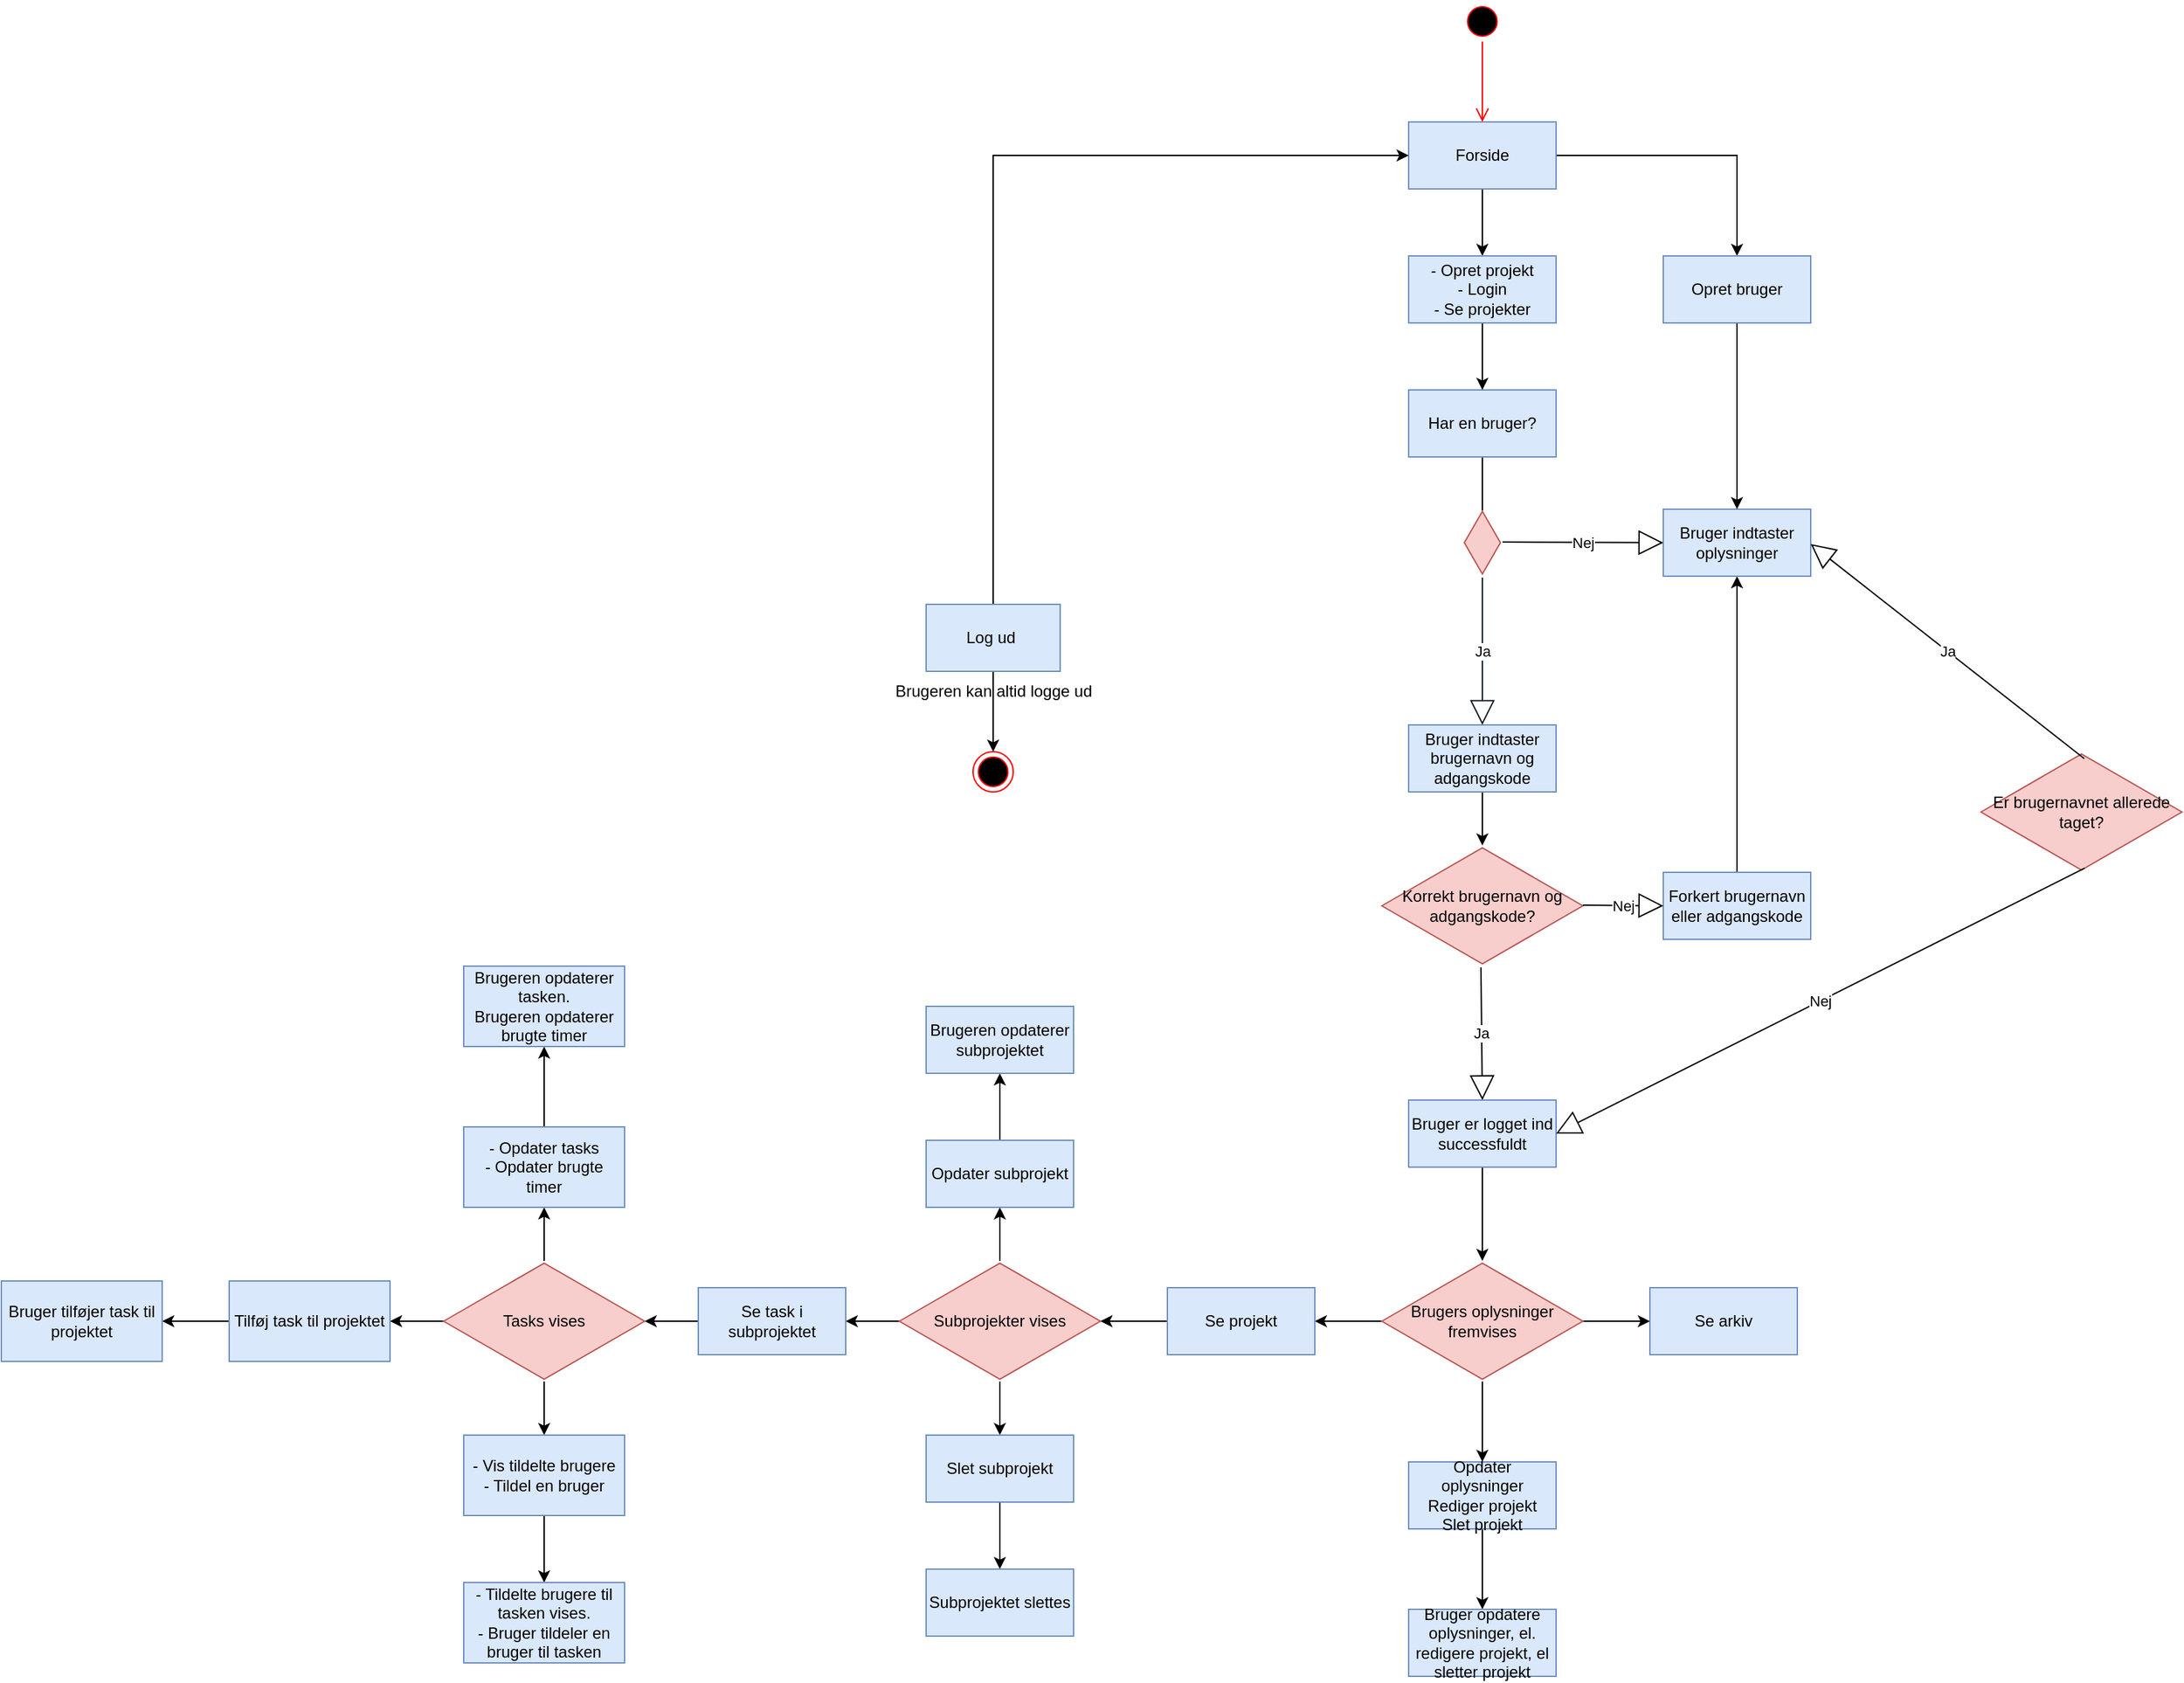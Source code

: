 <mxfile version="24.4.6" type="github">
  <diagram name="Page-1" id="BIBi98vKyc31B9fN39kg">
    <mxGraphModel dx="2190" dy="2083" grid="1" gridSize="10" guides="1" tooltips="1" connect="1" arrows="1" fold="1" page="1" pageScale="1" pageWidth="827" pageHeight="1169" math="0" shadow="0">
      <root>
        <mxCell id="0" />
        <mxCell id="1" parent="0" />
        <mxCell id="HaPU3EN4g4eDBjvCJEjl-16" style="edgeStyle=orthogonalEdgeStyle;rounded=0;orthogonalLoop=1;jettySize=auto;html=1;exitX=0.5;exitY=1;exitDx=0;exitDy=0;endArrow=none;endFill=0;" edge="1" parent="1" source="HaPU3EN4g4eDBjvCJEjl-1">
          <mxGeometry relative="1" as="geometry">
            <mxPoint x="305" y="40" as="targetPoint" />
          </mxGeometry>
        </mxCell>
        <mxCell id="HaPU3EN4g4eDBjvCJEjl-1" value="Har en bruger?" style="html=1;whiteSpace=wrap;fillColor=#dae8fc;strokeColor=#6c8ebf;" vertex="1" parent="1">
          <mxGeometry x="250" y="-50" width="110" height="50" as="geometry" />
        </mxCell>
        <mxCell id="HaPU3EN4g4eDBjvCJEjl-18" value="" style="edgeStyle=orthogonalEdgeStyle;rounded=0;orthogonalLoop=1;jettySize=auto;html=1;" edge="1" parent="1" source="HaPU3EN4g4eDBjvCJEjl-6" target="HaPU3EN4g4eDBjvCJEjl-17">
          <mxGeometry relative="1" as="geometry" />
        </mxCell>
        <mxCell id="HaPU3EN4g4eDBjvCJEjl-6" value="Bruger indtaster brugernavn og adgangskode" style="html=1;whiteSpace=wrap;fillColor=#dae8fc;strokeColor=#6c8ebf;" vertex="1" parent="1">
          <mxGeometry x="250" y="200" width="110" height="50" as="geometry" />
        </mxCell>
        <mxCell id="HaPU3EN4g4eDBjvCJEjl-22" style="edgeStyle=orthogonalEdgeStyle;rounded=0;orthogonalLoop=1;jettySize=auto;html=1;exitX=0.5;exitY=0;exitDx=0;exitDy=0;entryX=0.5;entryY=1;entryDx=0;entryDy=0;" edge="1" parent="1" source="HaPU3EN4g4eDBjvCJEjl-8" target="HaPU3EN4g4eDBjvCJEjl-12">
          <mxGeometry relative="1" as="geometry" />
        </mxCell>
        <mxCell id="HaPU3EN4g4eDBjvCJEjl-8" value="Forkert brugernavn eller adgangskode" style="html=1;whiteSpace=wrap;fillColor=#dae8fc;strokeColor=#6c8ebf;" vertex="1" parent="1">
          <mxGeometry x="440" y="310" width="110" height="50" as="geometry" />
        </mxCell>
        <mxCell id="HaPU3EN4g4eDBjvCJEjl-11" value="Nej" style="endArrow=block;endSize=16;endFill=0;html=1;rounded=0;entryX=0;entryY=0.5;entryDx=0;entryDy=0;" edge="1" parent="1" target="HaPU3EN4g4eDBjvCJEjl-12">
          <mxGeometry width="160" relative="1" as="geometry">
            <mxPoint x="320" y="63.5" as="sourcePoint" />
            <mxPoint x="430" y="64" as="targetPoint" />
          </mxGeometry>
        </mxCell>
        <mxCell id="HaPU3EN4g4eDBjvCJEjl-12" value="Bruger indtaster oplysninger" style="html=1;whiteSpace=wrap;fillColor=#dae8fc;strokeColor=#6c8ebf;" vertex="1" parent="1">
          <mxGeometry x="440" y="39" width="110" height="50" as="geometry" />
        </mxCell>
        <mxCell id="HaPU3EN4g4eDBjvCJEjl-13" value="Ja" style="endArrow=block;endSize=16;endFill=0;html=1;rounded=0;entryX=0.5;entryY=0;entryDx=0;entryDy=0;fillColor=#dae8fc;strokeColor=#141B24;" edge="1" parent="1" target="HaPU3EN4g4eDBjvCJEjl-6">
          <mxGeometry width="160" relative="1" as="geometry">
            <mxPoint x="305" y="90" as="sourcePoint" />
            <mxPoint x="304.5" y="181" as="targetPoint" />
          </mxGeometry>
        </mxCell>
        <mxCell id="HaPU3EN4g4eDBjvCJEjl-14" value="" style="html=1;whiteSpace=wrap;aspect=fixed;shape=isoRectangle;rotation=90;fillColor=#f8cecc;strokeColor=#b85450;" vertex="1" parent="1">
          <mxGeometry x="281.67" y="50" width="46.67" height="28" as="geometry" />
        </mxCell>
        <mxCell id="HaPU3EN4g4eDBjvCJEjl-17" value="Korrekt brugernavn og adgangskode?" style="html=1;whiteSpace=wrap;aspect=fixed;shape=isoRectangle;fillColor=#f8cecc;strokeColor=#b85450;" vertex="1" parent="1">
          <mxGeometry x="230" y="290" width="150" height="90" as="geometry" />
        </mxCell>
        <mxCell id="HaPU3EN4g4eDBjvCJEjl-20" value="Nej" style="endArrow=block;endSize=16;endFill=0;html=1;rounded=0;entryX=0;entryY=0.5;entryDx=0;entryDy=0;" edge="1" parent="1" target="HaPU3EN4g4eDBjvCJEjl-8">
          <mxGeometry width="160" relative="1" as="geometry">
            <mxPoint x="380" y="334.5" as="sourcePoint" />
            <mxPoint x="450" y="335" as="targetPoint" />
          </mxGeometry>
        </mxCell>
        <mxCell id="HaPU3EN4g4eDBjvCJEjl-26" value="" style="edgeStyle=orthogonalEdgeStyle;rounded=0;orthogonalLoop=1;jettySize=auto;html=1;" edge="1" parent="1" source="HaPU3EN4g4eDBjvCJEjl-23">
          <mxGeometry relative="1" as="geometry">
            <mxPoint x="305" y="600" as="targetPoint" />
          </mxGeometry>
        </mxCell>
        <mxCell id="HaPU3EN4g4eDBjvCJEjl-23" value="Bruger er logget ind successfuldt" style="html=1;whiteSpace=wrap;fillColor=#dae8fc;strokeColor=#6c8ebf;" vertex="1" parent="1">
          <mxGeometry x="250" y="480" width="110" height="50" as="geometry" />
        </mxCell>
        <mxCell id="HaPU3EN4g4eDBjvCJEjl-24" value="Ja" style="endArrow=block;endSize=16;endFill=0;html=1;rounded=0;exitX=0.493;exitY=1.011;exitDx=0;exitDy=0;exitPerimeter=0;entryX=0.5;entryY=0;entryDx=0;entryDy=0;" edge="1" parent="1" source="HaPU3EN4g4eDBjvCJEjl-17" target="HaPU3EN4g4eDBjvCJEjl-23">
          <mxGeometry width="160" relative="1" as="geometry">
            <mxPoint x="300" y="520" as="sourcePoint" />
            <mxPoint x="370" y="460" as="targetPoint" />
          </mxGeometry>
        </mxCell>
        <mxCell id="HaPU3EN4g4eDBjvCJEjl-31" value="" style="edgeStyle=orthogonalEdgeStyle;rounded=0;orthogonalLoop=1;jettySize=auto;html=1;" edge="1" parent="1" source="HaPU3EN4g4eDBjvCJEjl-29" target="HaPU3EN4g4eDBjvCJEjl-30">
          <mxGeometry relative="1" as="geometry" />
        </mxCell>
        <mxCell id="HaPU3EN4g4eDBjvCJEjl-35" style="edgeStyle=orthogonalEdgeStyle;rounded=0;orthogonalLoop=1;jettySize=auto;html=1;exitX=1;exitY=0.5;exitDx=0;exitDy=0;entryX=0.5;entryY=0;entryDx=0;entryDy=0;" edge="1" parent="1" source="HaPU3EN4g4eDBjvCJEjl-29" target="HaPU3EN4g4eDBjvCJEjl-34">
          <mxGeometry relative="1" as="geometry" />
        </mxCell>
        <mxCell id="HaPU3EN4g4eDBjvCJEjl-29" value="Forside" style="html=1;whiteSpace=wrap;fillColor=#dae8fc;strokeColor=#6c8ebf;" vertex="1" parent="1">
          <mxGeometry x="250" y="-250" width="110" height="50" as="geometry" />
        </mxCell>
        <mxCell id="HaPU3EN4g4eDBjvCJEjl-32" value="" style="edgeStyle=orthogonalEdgeStyle;rounded=0;orthogonalLoop=1;jettySize=auto;html=1;" edge="1" parent="1" source="HaPU3EN4g4eDBjvCJEjl-30" target="HaPU3EN4g4eDBjvCJEjl-1">
          <mxGeometry relative="1" as="geometry" />
        </mxCell>
        <mxCell id="HaPU3EN4g4eDBjvCJEjl-30" value="- Opret projekt&lt;div&gt;- Login&lt;/div&gt;&lt;div&gt;- Se projekter&lt;/div&gt;" style="html=1;whiteSpace=wrap;fillColor=#dae8fc;strokeColor=#6c8ebf;" vertex="1" parent="1">
          <mxGeometry x="250" y="-150" width="110" height="50" as="geometry" />
        </mxCell>
        <mxCell id="HaPU3EN4g4eDBjvCJEjl-36" style="edgeStyle=orthogonalEdgeStyle;rounded=0;orthogonalLoop=1;jettySize=auto;html=1;exitX=0.5;exitY=1;exitDx=0;exitDy=0;" edge="1" parent="1" source="HaPU3EN4g4eDBjvCJEjl-34" target="HaPU3EN4g4eDBjvCJEjl-12">
          <mxGeometry relative="1" as="geometry" />
        </mxCell>
        <mxCell id="HaPU3EN4g4eDBjvCJEjl-34" value="Opret bruger" style="html=1;whiteSpace=wrap;fillColor=#dae8fc;strokeColor=#6c8ebf;" vertex="1" parent="1">
          <mxGeometry x="440" y="-150" width="110" height="50" as="geometry" />
        </mxCell>
        <mxCell id="HaPU3EN4g4eDBjvCJEjl-40" value="" style="edgeStyle=orthogonalEdgeStyle;rounded=0;orthogonalLoop=1;jettySize=auto;html=1;" edge="1" parent="1" source="HaPU3EN4g4eDBjvCJEjl-37" target="HaPU3EN4g4eDBjvCJEjl-38">
          <mxGeometry relative="1" as="geometry" />
        </mxCell>
        <mxCell id="HaPU3EN4g4eDBjvCJEjl-44" value="" style="edgeStyle=orthogonalEdgeStyle;rounded=0;orthogonalLoop=1;jettySize=auto;html=1;" edge="1" parent="1" source="HaPU3EN4g4eDBjvCJEjl-37" target="HaPU3EN4g4eDBjvCJEjl-42">
          <mxGeometry relative="1" as="geometry" />
        </mxCell>
        <mxCell id="HaPU3EN4g4eDBjvCJEjl-45" value="" style="edgeStyle=orthogonalEdgeStyle;rounded=0;orthogonalLoop=1;jettySize=auto;html=1;" edge="1" parent="1" source="HaPU3EN4g4eDBjvCJEjl-37" target="HaPU3EN4g4eDBjvCJEjl-43">
          <mxGeometry relative="1" as="geometry" />
        </mxCell>
        <mxCell id="HaPU3EN4g4eDBjvCJEjl-37" value="Brugers oplysninger fremvises" style="html=1;whiteSpace=wrap;aspect=fixed;shape=isoRectangle;fillColor=#f8cecc;strokeColor=#b85450;" vertex="1" parent="1">
          <mxGeometry x="230" y="600" width="150" height="90" as="geometry" />
        </mxCell>
        <mxCell id="HaPU3EN4g4eDBjvCJEjl-41" value="" style="edgeStyle=orthogonalEdgeStyle;rounded=0;orthogonalLoop=1;jettySize=auto;html=1;" edge="1" parent="1" source="HaPU3EN4g4eDBjvCJEjl-38">
          <mxGeometry relative="1" as="geometry">
            <mxPoint x="20" y="645" as="targetPoint" />
          </mxGeometry>
        </mxCell>
        <mxCell id="HaPU3EN4g4eDBjvCJEjl-38" value="Se projekt" style="html=1;whiteSpace=wrap;fillColor=#dae8fc;strokeColor=#6c8ebf;" vertex="1" parent="1">
          <mxGeometry x="70" y="620" width="110" height="50" as="geometry" />
        </mxCell>
        <mxCell id="HaPU3EN4g4eDBjvCJEjl-47" value="" style="edgeStyle=orthogonalEdgeStyle;rounded=0;orthogonalLoop=1;jettySize=auto;html=1;" edge="1" parent="1" source="HaPU3EN4g4eDBjvCJEjl-42" target="HaPU3EN4g4eDBjvCJEjl-46">
          <mxGeometry relative="1" as="geometry" />
        </mxCell>
        <mxCell id="HaPU3EN4g4eDBjvCJEjl-42" value="&lt;div&gt;Opdater oplysninger&lt;/div&gt;&lt;div&gt;Rediger projekt&lt;/div&gt;&lt;div&gt;Slet projekt&lt;/div&gt;" style="html=1;whiteSpace=wrap;fillColor=#dae8fc;strokeColor=#6c8ebf;" vertex="1" parent="1">
          <mxGeometry x="250" y="750" width="110" height="50" as="geometry" />
        </mxCell>
        <mxCell id="HaPU3EN4g4eDBjvCJEjl-43" value="Se arkiv" style="html=1;whiteSpace=wrap;fillColor=#dae8fc;strokeColor=#6c8ebf;" vertex="1" parent="1">
          <mxGeometry x="430" y="620" width="110" height="50" as="geometry" />
        </mxCell>
        <mxCell id="HaPU3EN4g4eDBjvCJEjl-46" value="Bruger opdatere oplysninger, el. redigere projekt, el sletter projekt" style="html=1;whiteSpace=wrap;fillColor=#dae8fc;strokeColor=#6c8ebf;" vertex="1" parent="1">
          <mxGeometry x="250" y="860" width="110" height="50" as="geometry" />
        </mxCell>
        <mxCell id="HaPU3EN4g4eDBjvCJEjl-52" value="" style="edgeStyle=orthogonalEdgeStyle;rounded=0;orthogonalLoop=1;jettySize=auto;html=1;" edge="1" parent="1" source="HaPU3EN4g4eDBjvCJEjl-48" target="HaPU3EN4g4eDBjvCJEjl-49">
          <mxGeometry relative="1" as="geometry" />
        </mxCell>
        <mxCell id="HaPU3EN4g4eDBjvCJEjl-53" value="" style="edgeStyle=orthogonalEdgeStyle;rounded=0;orthogonalLoop=1;jettySize=auto;html=1;" edge="1" parent="1" source="HaPU3EN4g4eDBjvCJEjl-48" target="HaPU3EN4g4eDBjvCJEjl-51">
          <mxGeometry relative="1" as="geometry" />
        </mxCell>
        <mxCell id="HaPU3EN4g4eDBjvCJEjl-54" value="" style="edgeStyle=orthogonalEdgeStyle;rounded=0;orthogonalLoop=1;jettySize=auto;html=1;" edge="1" parent="1" source="HaPU3EN4g4eDBjvCJEjl-48" target="HaPU3EN4g4eDBjvCJEjl-50">
          <mxGeometry relative="1" as="geometry" />
        </mxCell>
        <mxCell id="HaPU3EN4g4eDBjvCJEjl-48" value="Subprojekter vises" style="html=1;whiteSpace=wrap;aspect=fixed;shape=isoRectangle;fillColor=#f8cecc;strokeColor=#b85450;" vertex="1" parent="1">
          <mxGeometry x="-130" y="600" width="150" height="90" as="geometry" />
        </mxCell>
        <mxCell id="HaPU3EN4g4eDBjvCJEjl-58" value="" style="edgeStyle=orthogonalEdgeStyle;rounded=0;orthogonalLoop=1;jettySize=auto;html=1;" edge="1" parent="1" source="HaPU3EN4g4eDBjvCJEjl-49" target="HaPU3EN4g4eDBjvCJEjl-57">
          <mxGeometry relative="1" as="geometry" />
        </mxCell>
        <mxCell id="HaPU3EN4g4eDBjvCJEjl-49" value="Opdater subprojekt" style="html=1;whiteSpace=wrap;fillColor=#dae8fc;strokeColor=#6c8ebf;" vertex="1" parent="1">
          <mxGeometry x="-110" y="510" width="110" height="50" as="geometry" />
        </mxCell>
        <mxCell id="HaPU3EN4g4eDBjvCJEjl-56" value="" style="edgeStyle=orthogonalEdgeStyle;rounded=0;orthogonalLoop=1;jettySize=auto;html=1;" edge="1" parent="1" source="HaPU3EN4g4eDBjvCJEjl-50" target="HaPU3EN4g4eDBjvCJEjl-55">
          <mxGeometry relative="1" as="geometry" />
        </mxCell>
        <mxCell id="HaPU3EN4g4eDBjvCJEjl-50" value="Slet subprojekt" style="html=1;whiteSpace=wrap;fillColor=#dae8fc;strokeColor=#6c8ebf;" vertex="1" parent="1">
          <mxGeometry x="-110" y="730" width="110" height="50" as="geometry" />
        </mxCell>
        <mxCell id="HaPU3EN4g4eDBjvCJEjl-63" value="" style="edgeStyle=orthogonalEdgeStyle;rounded=0;orthogonalLoop=1;jettySize=auto;html=1;" edge="1" parent="1" source="HaPU3EN4g4eDBjvCJEjl-51" target="HaPU3EN4g4eDBjvCJEjl-62">
          <mxGeometry relative="1" as="geometry" />
        </mxCell>
        <mxCell id="HaPU3EN4g4eDBjvCJEjl-51" value="Se task i subprojektet" style="html=1;whiteSpace=wrap;fillColor=#dae8fc;strokeColor=#6c8ebf;" vertex="1" parent="1">
          <mxGeometry x="-280" y="620" width="110" height="50" as="geometry" />
        </mxCell>
        <mxCell id="HaPU3EN4g4eDBjvCJEjl-55" value="Subprojektet slettes" style="html=1;whiteSpace=wrap;fillColor=#dae8fc;strokeColor=#6c8ebf;" vertex="1" parent="1">
          <mxGeometry x="-110" y="830" width="110" height="50" as="geometry" />
        </mxCell>
        <mxCell id="HaPU3EN4g4eDBjvCJEjl-57" value="Brugeren opdaterer subprojektet" style="html=1;whiteSpace=wrap;fillColor=#dae8fc;strokeColor=#6c8ebf;" vertex="1" parent="1">
          <mxGeometry x="-110" y="410" width="110" height="50" as="geometry" />
        </mxCell>
        <mxCell id="HaPU3EN4g4eDBjvCJEjl-67" value="" style="edgeStyle=orthogonalEdgeStyle;rounded=0;orthogonalLoop=1;jettySize=auto;html=1;" edge="1" parent="1" source="HaPU3EN4g4eDBjvCJEjl-62" target="HaPU3EN4g4eDBjvCJEjl-64">
          <mxGeometry relative="1" as="geometry" />
        </mxCell>
        <mxCell id="HaPU3EN4g4eDBjvCJEjl-68" value="" style="edgeStyle=orthogonalEdgeStyle;rounded=0;orthogonalLoop=1;jettySize=auto;html=1;" edge="1" parent="1" source="HaPU3EN4g4eDBjvCJEjl-62" target="HaPU3EN4g4eDBjvCJEjl-65">
          <mxGeometry relative="1" as="geometry" />
        </mxCell>
        <mxCell id="HaPU3EN4g4eDBjvCJEjl-69" value="" style="edgeStyle=orthogonalEdgeStyle;rounded=0;orthogonalLoop=1;jettySize=auto;html=1;" edge="1" parent="1" source="HaPU3EN4g4eDBjvCJEjl-62" target="HaPU3EN4g4eDBjvCJEjl-66">
          <mxGeometry relative="1" as="geometry" />
        </mxCell>
        <mxCell id="HaPU3EN4g4eDBjvCJEjl-62" value="Tasks vises" style="html=1;whiteSpace=wrap;aspect=fixed;shape=isoRectangle;fillColor=#f8cecc;strokeColor=#b85450;" vertex="1" parent="1">
          <mxGeometry x="-470" y="600" width="150" height="90" as="geometry" />
        </mxCell>
        <mxCell id="HaPU3EN4g4eDBjvCJEjl-71" value="" style="edgeStyle=orthogonalEdgeStyle;rounded=0;orthogonalLoop=1;jettySize=auto;html=1;" edge="1" parent="1" source="HaPU3EN4g4eDBjvCJEjl-64" target="HaPU3EN4g4eDBjvCJEjl-70">
          <mxGeometry relative="1" as="geometry" />
        </mxCell>
        <mxCell id="HaPU3EN4g4eDBjvCJEjl-64" value="- Opdater tasks&lt;div&gt;- Opdater brugte timer&lt;/div&gt;" style="rounded=0;whiteSpace=wrap;html=1;fillColor=#dae8fc;strokeColor=#6c8ebf;" vertex="1" parent="1">
          <mxGeometry x="-455" y="500" width="120" height="60" as="geometry" />
        </mxCell>
        <mxCell id="HaPU3EN4g4eDBjvCJEjl-75" value="" style="edgeStyle=orthogonalEdgeStyle;rounded=0;orthogonalLoop=1;jettySize=auto;html=1;" edge="1" parent="1" source="HaPU3EN4g4eDBjvCJEjl-65" target="HaPU3EN4g4eDBjvCJEjl-74">
          <mxGeometry relative="1" as="geometry" />
        </mxCell>
        <mxCell id="HaPU3EN4g4eDBjvCJEjl-65" value="Tilføj task til projektet" style="rounded=0;whiteSpace=wrap;html=1;fillColor=#dae8fc;strokeColor=#6c8ebf;" vertex="1" parent="1">
          <mxGeometry x="-630" y="615" width="120" height="60" as="geometry" />
        </mxCell>
        <mxCell id="HaPU3EN4g4eDBjvCJEjl-73" value="" style="edgeStyle=orthogonalEdgeStyle;rounded=0;orthogonalLoop=1;jettySize=auto;html=1;" edge="1" parent="1" source="HaPU3EN4g4eDBjvCJEjl-66" target="HaPU3EN4g4eDBjvCJEjl-72">
          <mxGeometry relative="1" as="geometry" />
        </mxCell>
        <mxCell id="HaPU3EN4g4eDBjvCJEjl-66" value="- Vis tildelte brugere&lt;div&gt;- Tildel en bruger&lt;/div&gt;" style="rounded=0;whiteSpace=wrap;html=1;fillColor=#dae8fc;strokeColor=#6c8ebf;" vertex="1" parent="1">
          <mxGeometry x="-455" y="730" width="120" height="60" as="geometry" />
        </mxCell>
        <mxCell id="HaPU3EN4g4eDBjvCJEjl-70" value="Brugeren opdaterer tasken.&lt;div&gt;Brugeren opdaterer brugte timer&lt;/div&gt;" style="rounded=0;whiteSpace=wrap;html=1;fillColor=#dae8fc;strokeColor=#6c8ebf;" vertex="1" parent="1">
          <mxGeometry x="-455" y="380" width="120" height="60" as="geometry" />
        </mxCell>
        <mxCell id="HaPU3EN4g4eDBjvCJEjl-72" value="- Tildelte brugere til tasken vises.&lt;div&gt;- Bruger tildeler en bruger til tasken&lt;/div&gt;" style="rounded=0;whiteSpace=wrap;html=1;fillColor=#dae8fc;strokeColor=#6c8ebf;" vertex="1" parent="1">
          <mxGeometry x="-455" y="840" width="120" height="60" as="geometry" />
        </mxCell>
        <mxCell id="HaPU3EN4g4eDBjvCJEjl-74" value="Bruger tilføjer task til projektet" style="rounded=0;whiteSpace=wrap;html=1;fillColor=#dae8fc;strokeColor=#6c8ebf;" vertex="1" parent="1">
          <mxGeometry x="-800" y="615" width="120" height="60" as="geometry" />
        </mxCell>
        <mxCell id="HaPU3EN4g4eDBjvCJEjl-80" value="" style="ellipse;html=1;shape=startState;fillColor=#000000;strokeColor=#ff0000;" vertex="1" parent="1">
          <mxGeometry x="290" y="-340" width="30" height="30" as="geometry" />
        </mxCell>
        <mxCell id="HaPU3EN4g4eDBjvCJEjl-81" value="" style="edgeStyle=orthogonalEdgeStyle;html=1;verticalAlign=bottom;endArrow=open;endSize=8;strokeColor=#ff0000;rounded=0;" edge="1" source="HaPU3EN4g4eDBjvCJEjl-80" parent="1">
          <mxGeometry relative="1" as="geometry">
            <mxPoint x="305" y="-250" as="targetPoint" />
          </mxGeometry>
        </mxCell>
        <mxCell id="HaPU3EN4g4eDBjvCJEjl-102" style="edgeStyle=orthogonalEdgeStyle;rounded=0;orthogonalLoop=1;jettySize=auto;html=1;exitX=1;exitY=0;exitDx=0;exitDy=0;entryX=0;entryY=0.5;entryDx=0;entryDy=0;" edge="1" parent="1" source="HaPU3EN4g4eDBjvCJEjl-82" target="HaPU3EN4g4eDBjvCJEjl-29">
          <mxGeometry relative="1" as="geometry">
            <Array as="points">
              <mxPoint x="-60" y="110" />
              <mxPoint x="-60" y="-225" />
            </Array>
          </mxGeometry>
        </mxCell>
        <mxCell id="HaPU3EN4g4eDBjvCJEjl-104" style="edgeStyle=orthogonalEdgeStyle;rounded=0;orthogonalLoop=1;jettySize=auto;html=1;exitX=0.5;exitY=1;exitDx=0;exitDy=0;entryX=0.5;entryY=0;entryDx=0;entryDy=0;" edge="1" parent="1" source="HaPU3EN4g4eDBjvCJEjl-82" target="HaPU3EN4g4eDBjvCJEjl-103">
          <mxGeometry relative="1" as="geometry" />
        </mxCell>
        <mxCell id="HaPU3EN4g4eDBjvCJEjl-82" value="Log ud&amp;nbsp;" style="html=1;whiteSpace=wrap;fillColor=#dae8fc;strokeColor=#6c8ebf;" vertex="1" parent="1">
          <mxGeometry x="-110" y="110" width="100" height="50" as="geometry" />
        </mxCell>
        <mxCell id="HaPU3EN4g4eDBjvCJEjl-95" value="Er brugernavnet allerede taget?" style="html=1;whiteSpace=wrap;aspect=fixed;shape=isoRectangle;fillColor=#f8cecc;strokeColor=#b85450;" vertex="1" parent="1">
          <mxGeometry x="677" y="220" width="150" height="90" as="geometry" />
        </mxCell>
        <mxCell id="HaPU3EN4g4eDBjvCJEjl-96" value="Ja" style="endArrow=block;endSize=16;endFill=0;html=1;rounded=0;entryX=1;entryY=0.5;entryDx=0;entryDy=0;exitX=0.514;exitY=0.057;exitDx=0;exitDy=0;exitPerimeter=0;" edge="1" parent="1" source="HaPU3EN4g4eDBjvCJEjl-95">
          <mxGeometry width="160" relative="1" as="geometry">
            <mxPoint x="752" y="410" as="sourcePoint" />
            <mxPoint x="550" y="65.0" as="targetPoint" />
          </mxGeometry>
        </mxCell>
        <mxCell id="HaPU3EN4g4eDBjvCJEjl-97" value="Nej" style="endArrow=block;endSize=16;endFill=0;html=1;rounded=0;entryX=1;entryY=0.5;entryDx=0;entryDy=0;exitX=0.515;exitY=0.966;exitDx=0;exitDy=0;exitPerimeter=0;" edge="1" parent="1" source="HaPU3EN4g4eDBjvCJEjl-95" target="HaPU3EN4g4eDBjvCJEjl-23">
          <mxGeometry width="160" relative="1" as="geometry">
            <mxPoint x="750" y="109" as="sourcePoint" />
            <mxPoint x="670" y="499" as="targetPoint" />
          </mxGeometry>
        </mxCell>
        <mxCell id="HaPU3EN4g4eDBjvCJEjl-100" value="Brugeren kan altid logge ud" style="text;html=1;align=center;verticalAlign=middle;resizable=0;points=[];autosize=1;strokeColor=none;fillColor=none;" vertex="1" parent="1">
          <mxGeometry x="-145" y="160" width="170" height="30" as="geometry" />
        </mxCell>
        <mxCell id="HaPU3EN4g4eDBjvCJEjl-103" value="" style="ellipse;html=1;shape=endState;fillColor=#000000;strokeColor=#ff0000;" vertex="1" parent="1">
          <mxGeometry x="-75" y="220" width="30" height="30" as="geometry" />
        </mxCell>
      </root>
    </mxGraphModel>
  </diagram>
</mxfile>
